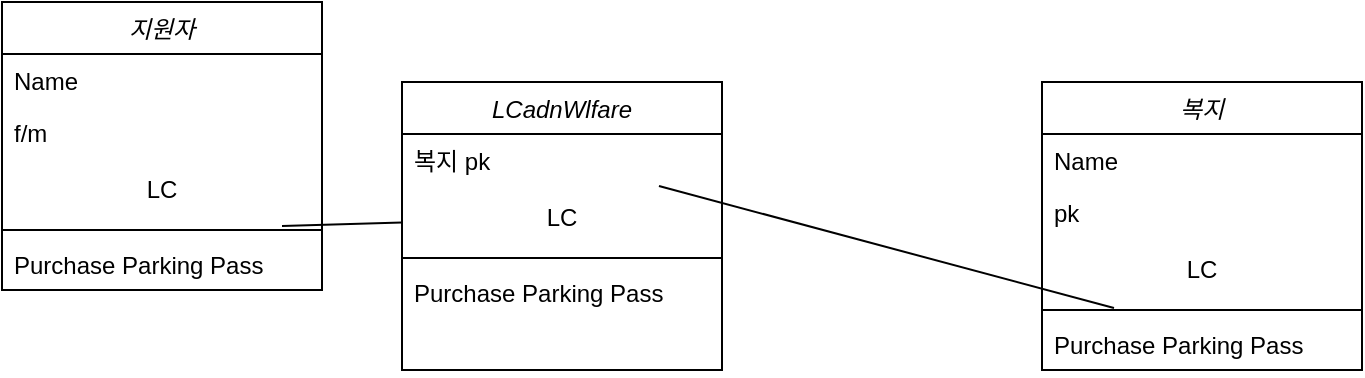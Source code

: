 <mxfile version="21.6.6" type="github">
  <diagram id="C5RBs43oDa-KdzZeNtuy" name="Page-1">
    <mxGraphModel dx="1026" dy="617" grid="1" gridSize="10" guides="1" tooltips="1" connect="1" arrows="1" fold="1" page="1" pageScale="1" pageWidth="827" pageHeight="1169" math="0" shadow="0">
      <root>
        <mxCell id="WIyWlLk6GJQsqaUBKTNV-0" />
        <mxCell id="WIyWlLk6GJQsqaUBKTNV-1" parent="WIyWlLk6GJQsqaUBKTNV-0" />
        <mxCell id="zkfFHV4jXpPFQw0GAbJ--0" value="지원자" style="swimlane;fontStyle=2;align=center;verticalAlign=top;childLayout=stackLayout;horizontal=1;startSize=26;horizontalStack=0;resizeParent=1;resizeLast=0;collapsible=1;marginBottom=0;rounded=0;shadow=0;strokeWidth=1;" parent="WIyWlLk6GJQsqaUBKTNV-1" vertex="1">
          <mxGeometry x="60" y="260" width="160" height="144" as="geometry">
            <mxRectangle x="230" y="140" width="160" height="26" as="alternateBounds" />
          </mxGeometry>
        </mxCell>
        <mxCell id="zkfFHV4jXpPFQw0GAbJ--1" value="Name" style="text;align=left;verticalAlign=top;spacingLeft=4;spacingRight=4;overflow=hidden;rotatable=0;points=[[0,0.5],[1,0.5]];portConstraint=eastwest;" parent="zkfFHV4jXpPFQw0GAbJ--0" vertex="1">
          <mxGeometry y="26" width="160" height="26" as="geometry" />
        </mxCell>
        <mxCell id="zkfFHV4jXpPFQw0GAbJ--2" value="f/m" style="text;align=left;verticalAlign=top;spacingLeft=4;spacingRight=4;overflow=hidden;rotatable=0;points=[[0,0.5],[1,0.5]];portConstraint=eastwest;rounded=0;shadow=0;html=0;" parent="zkfFHV4jXpPFQw0GAbJ--0" vertex="1">
          <mxGeometry y="52" width="160" height="26" as="geometry" />
        </mxCell>
        <UserObject label="LC" placeholders="1" name="Variable" id="M38hOtO07ZCAKe6tbsHD-18">
          <mxCell style="text;html=1;strokeColor=none;fillColor=none;align=center;verticalAlign=middle;whiteSpace=wrap;overflow=hidden;" vertex="1" parent="zkfFHV4jXpPFQw0GAbJ--0">
            <mxGeometry y="78" width="160" height="32" as="geometry" />
          </mxCell>
        </UserObject>
        <mxCell id="zkfFHV4jXpPFQw0GAbJ--4" value="" style="line;html=1;strokeWidth=1;align=left;verticalAlign=middle;spacingTop=-1;spacingLeft=3;spacingRight=3;rotatable=0;labelPosition=right;points=[];portConstraint=eastwest;" parent="zkfFHV4jXpPFQw0GAbJ--0" vertex="1">
          <mxGeometry y="110" width="160" height="8" as="geometry" />
        </mxCell>
        <mxCell id="zkfFHV4jXpPFQw0GAbJ--5" value="Purchase Parking Pass" style="text;align=left;verticalAlign=top;spacingLeft=4;spacingRight=4;overflow=hidden;rotatable=0;points=[[0,0.5],[1,0.5]];portConstraint=eastwest;" parent="zkfFHV4jXpPFQw0GAbJ--0" vertex="1">
          <mxGeometry y="118" width="160" height="26" as="geometry" />
        </mxCell>
        <mxCell id="M38hOtO07ZCAKe6tbsHD-19" value="복지" style="swimlane;fontStyle=2;align=center;verticalAlign=top;childLayout=stackLayout;horizontal=1;startSize=26;horizontalStack=0;resizeParent=1;resizeLast=0;collapsible=1;marginBottom=0;rounded=0;shadow=0;strokeWidth=1;" vertex="1" parent="WIyWlLk6GJQsqaUBKTNV-1">
          <mxGeometry x="580" y="300" width="160" height="144" as="geometry">
            <mxRectangle x="230" y="140" width="160" height="26" as="alternateBounds" />
          </mxGeometry>
        </mxCell>
        <mxCell id="M38hOtO07ZCAKe6tbsHD-20" value="Name" style="text;align=left;verticalAlign=top;spacingLeft=4;spacingRight=4;overflow=hidden;rotatable=0;points=[[0,0.5],[1,0.5]];portConstraint=eastwest;" vertex="1" parent="M38hOtO07ZCAKe6tbsHD-19">
          <mxGeometry y="26" width="160" height="26" as="geometry" />
        </mxCell>
        <mxCell id="M38hOtO07ZCAKe6tbsHD-21" value="pk" style="text;align=left;verticalAlign=top;spacingLeft=4;spacingRight=4;overflow=hidden;rotatable=0;points=[[0,0.5],[1,0.5]];portConstraint=eastwest;rounded=0;shadow=0;html=0;" vertex="1" parent="M38hOtO07ZCAKe6tbsHD-19">
          <mxGeometry y="52" width="160" height="26" as="geometry" />
        </mxCell>
        <UserObject label="LC" placeholders="1" name="Variable" id="M38hOtO07ZCAKe6tbsHD-22">
          <mxCell style="text;html=1;strokeColor=none;fillColor=none;align=center;verticalAlign=middle;whiteSpace=wrap;overflow=hidden;" vertex="1" parent="M38hOtO07ZCAKe6tbsHD-19">
            <mxGeometry y="78" width="160" height="32" as="geometry" />
          </mxCell>
        </UserObject>
        <mxCell id="M38hOtO07ZCAKe6tbsHD-23" value="" style="line;html=1;strokeWidth=1;align=left;verticalAlign=middle;spacingTop=-1;spacingLeft=3;spacingRight=3;rotatable=0;labelPosition=right;points=[];portConstraint=eastwest;" vertex="1" parent="M38hOtO07ZCAKe6tbsHD-19">
          <mxGeometry y="110" width="160" height="8" as="geometry" />
        </mxCell>
        <mxCell id="M38hOtO07ZCAKe6tbsHD-24" value="Purchase Parking Pass" style="text;align=left;verticalAlign=top;spacingLeft=4;spacingRight=4;overflow=hidden;rotatable=0;points=[[0,0.5],[1,0.5]];portConstraint=eastwest;" vertex="1" parent="M38hOtO07ZCAKe6tbsHD-19">
          <mxGeometry y="118" width="160" height="26" as="geometry" />
        </mxCell>
        <mxCell id="M38hOtO07ZCAKe6tbsHD-25" value="LCadnWlfare" style="swimlane;fontStyle=2;align=center;verticalAlign=top;childLayout=stackLayout;horizontal=1;startSize=26;horizontalStack=0;resizeParent=1;resizeLast=0;collapsible=1;marginBottom=0;rounded=0;shadow=0;strokeWidth=1;" vertex="1" parent="WIyWlLk6GJQsqaUBKTNV-1">
          <mxGeometry x="260" y="300" width="160" height="144" as="geometry">
            <mxRectangle x="230" y="140" width="160" height="26" as="alternateBounds" />
          </mxGeometry>
        </mxCell>
        <mxCell id="M38hOtO07ZCAKe6tbsHD-26" value="복지 pk" style="text;align=left;verticalAlign=top;spacingLeft=4;spacingRight=4;overflow=hidden;rotatable=0;points=[[0,0.5],[1,0.5]];portConstraint=eastwest;" vertex="1" parent="M38hOtO07ZCAKe6tbsHD-25">
          <mxGeometry y="26" width="160" height="26" as="geometry" />
        </mxCell>
        <UserObject label="LC" placeholders="1" name="Variable" id="M38hOtO07ZCAKe6tbsHD-28">
          <mxCell style="text;html=1;strokeColor=none;fillColor=none;align=center;verticalAlign=middle;whiteSpace=wrap;overflow=hidden;" vertex="1" parent="M38hOtO07ZCAKe6tbsHD-25">
            <mxGeometry y="52" width="160" height="32" as="geometry" />
          </mxCell>
        </UserObject>
        <mxCell id="M38hOtO07ZCAKe6tbsHD-29" value="" style="line;html=1;strokeWidth=1;align=left;verticalAlign=middle;spacingTop=-1;spacingLeft=3;spacingRight=3;rotatable=0;labelPosition=right;points=[];portConstraint=eastwest;" vertex="1" parent="M38hOtO07ZCAKe6tbsHD-25">
          <mxGeometry y="84" width="160" height="8" as="geometry" />
        </mxCell>
        <mxCell id="M38hOtO07ZCAKe6tbsHD-30" value="Purchase Parking Pass" style="text;align=left;verticalAlign=top;spacingLeft=4;spacingRight=4;overflow=hidden;rotatable=0;points=[[0,0.5],[1,0.5]];portConstraint=eastwest;" vertex="1" parent="M38hOtO07ZCAKe6tbsHD-25">
          <mxGeometry y="92" width="160" height="26" as="geometry" />
        </mxCell>
        <mxCell id="M38hOtO07ZCAKe6tbsHD-31" value="" style="endArrow=none;html=1;rounded=0;entryX=0.225;entryY=-0.192;entryDx=0;entryDy=0;entryPerimeter=0;" edge="1" parent="WIyWlLk6GJQsqaUBKTNV-1" source="M38hOtO07ZCAKe6tbsHD-26" target="M38hOtO07ZCAKe6tbsHD-24">
          <mxGeometry width="50" height="50" relative="1" as="geometry">
            <mxPoint x="390" y="350" as="sourcePoint" />
            <mxPoint x="440" y="300" as="targetPoint" />
          </mxGeometry>
        </mxCell>
        <mxCell id="M38hOtO07ZCAKe6tbsHD-32" value="" style="endArrow=none;html=1;rounded=0;entryX=0.875;entryY=1.063;entryDx=0;entryDy=0;entryPerimeter=0;" edge="1" parent="WIyWlLk6GJQsqaUBKTNV-1" source="M38hOtO07ZCAKe6tbsHD-28" target="M38hOtO07ZCAKe6tbsHD-18">
          <mxGeometry width="50" height="50" relative="1" as="geometry">
            <mxPoint x="390" y="350" as="sourcePoint" />
            <mxPoint x="440" y="300" as="targetPoint" />
          </mxGeometry>
        </mxCell>
      </root>
    </mxGraphModel>
  </diagram>
</mxfile>

